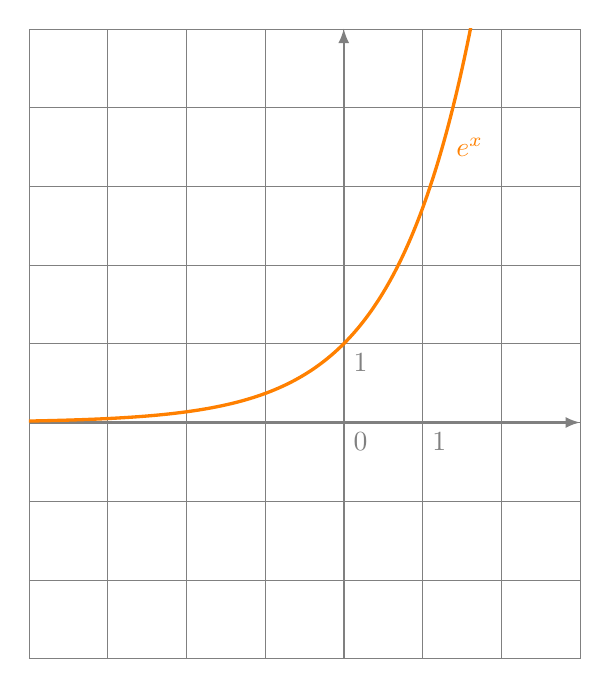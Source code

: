 \begin{tikzpicture}
  \def\xmin{-4}; 
  \def\xmax{+3}; 
  \def\ymin{-3}; 
  \def\ymax{+5};

  \draw[help lines] (\xmin,\ymin) grid (\xmax,\ymax);
  \draw[->,>=latex,thick,gray] (\xmin,0) -- (\xmax,0);
  \draw[->,>=latex,thick,gray] (0,\ymin) -- (0,\ymax);
  \clip (\xmin,\ymin) rectangle (\xmax,\ymax);

%  \def\a{+1};
  \draw [very thick, color=orange,samples=200,smooth] plot(\x,{exp(\x)});
  \node[color=orange] at (1.6,3.5) {$e^x$};  
%  \draw [thick, color= red] plot(\x,{(exp(\x)+exp(-\x))/2});
%  \draw [thick, color=blue] plot(\x,{(exp(\x)-exp(-\x))/2});
 \node[below right,gray] at (0,0) {$0$};
\node[below right,gray] at (1,0) {$1$};
\node[below right,gray] at (0,1) {$1$};
\end{tikzpicture}
